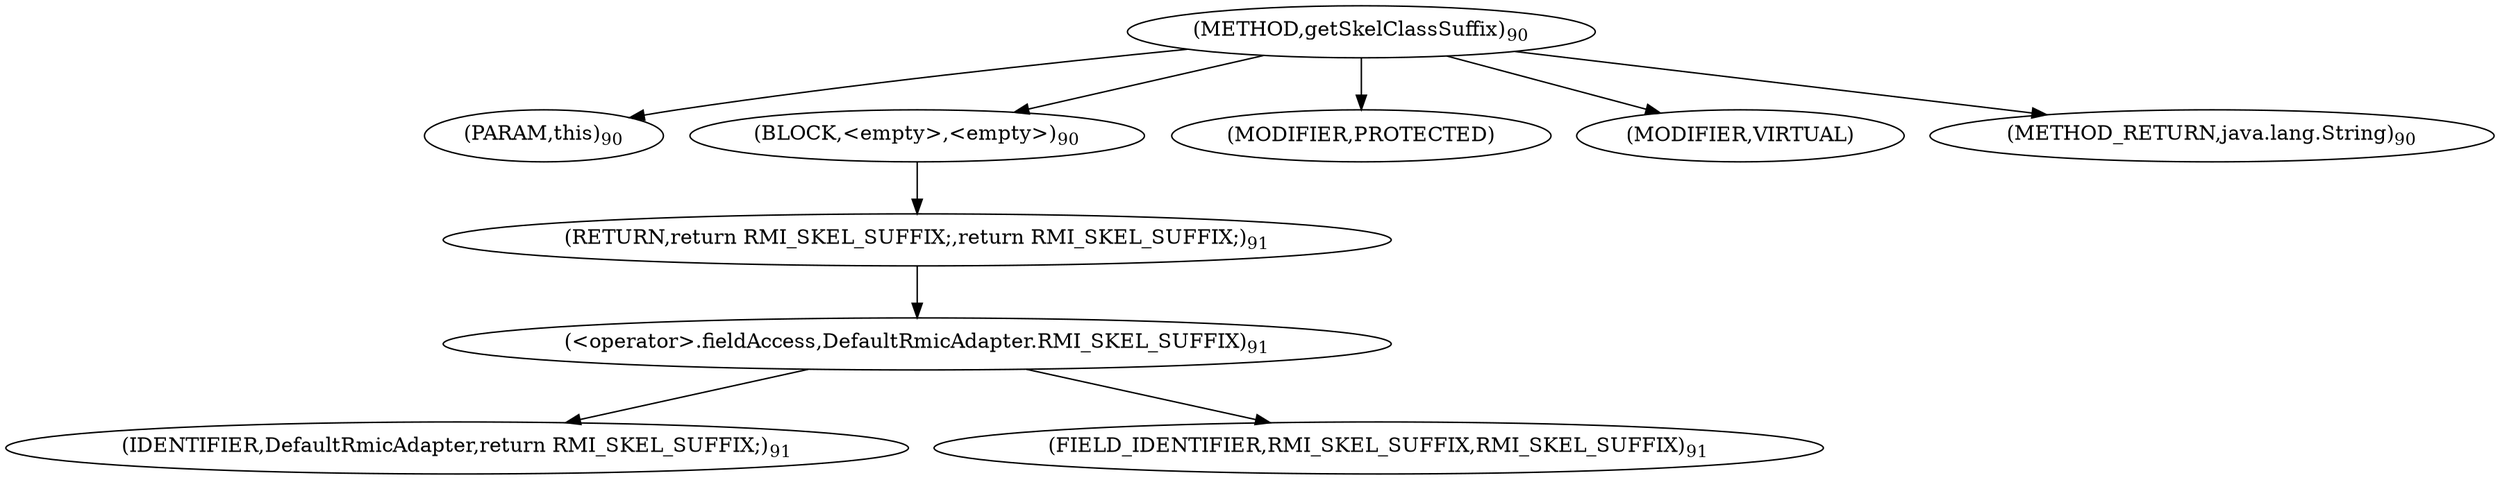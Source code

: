 digraph "getSkelClassSuffix" {  
"144" [label = <(METHOD,getSkelClassSuffix)<SUB>90</SUB>> ]
"145" [label = <(PARAM,this)<SUB>90</SUB>> ]
"146" [label = <(BLOCK,&lt;empty&gt;,&lt;empty&gt;)<SUB>90</SUB>> ]
"147" [label = <(RETURN,return RMI_SKEL_SUFFIX;,return RMI_SKEL_SUFFIX;)<SUB>91</SUB>> ]
"148" [label = <(&lt;operator&gt;.fieldAccess,DefaultRmicAdapter.RMI_SKEL_SUFFIX)<SUB>91</SUB>> ]
"149" [label = <(IDENTIFIER,DefaultRmicAdapter,return RMI_SKEL_SUFFIX;)<SUB>91</SUB>> ]
"150" [label = <(FIELD_IDENTIFIER,RMI_SKEL_SUFFIX,RMI_SKEL_SUFFIX)<SUB>91</SUB>> ]
"151" [label = <(MODIFIER,PROTECTED)> ]
"152" [label = <(MODIFIER,VIRTUAL)> ]
"153" [label = <(METHOD_RETURN,java.lang.String)<SUB>90</SUB>> ]
  "144" -> "145" 
  "144" -> "146" 
  "144" -> "151" 
  "144" -> "152" 
  "144" -> "153" 
  "146" -> "147" 
  "147" -> "148" 
  "148" -> "149" 
  "148" -> "150" 
}
